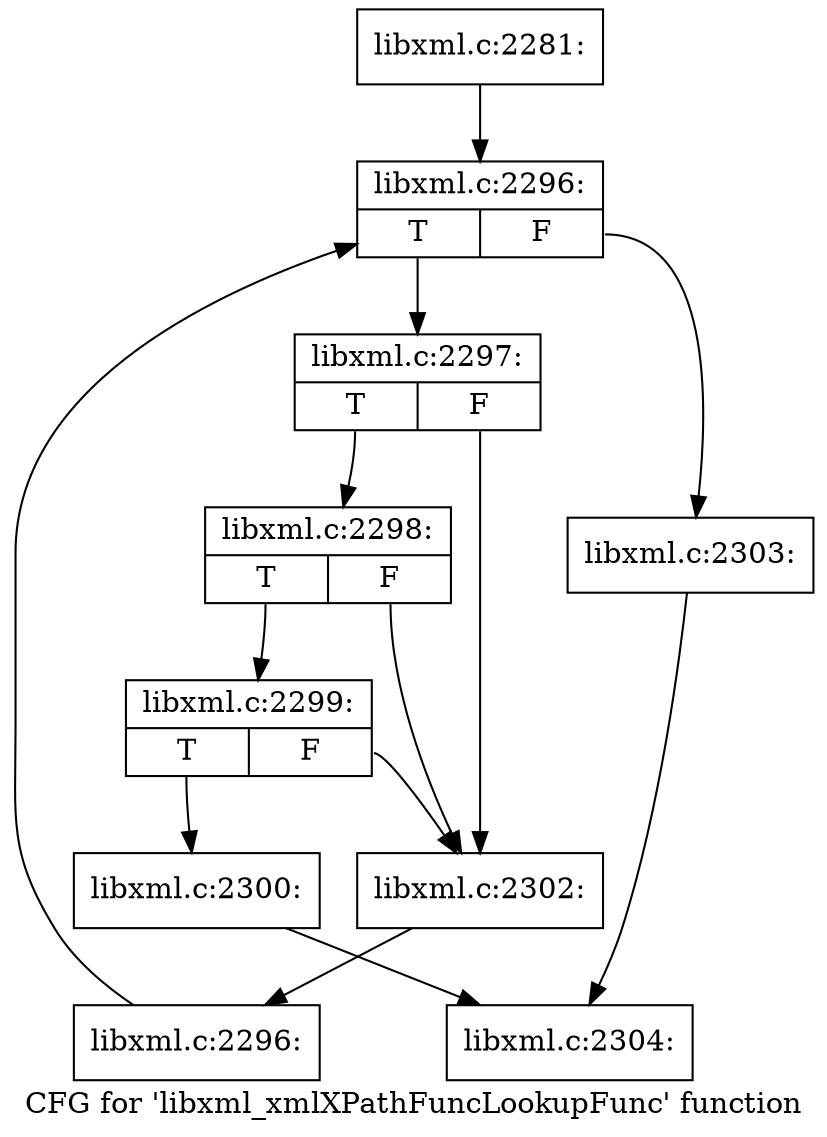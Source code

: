 digraph "CFG for 'libxml_xmlXPathFuncLookupFunc' function" {
	label="CFG for 'libxml_xmlXPathFuncLookupFunc' function";

	Node0x52c74e0 [shape=record,label="{libxml.c:2281:}"];
	Node0x52c74e0 -> Node0x54b64f0;
	Node0x54b64f0 [shape=record,label="{libxml.c:2296:|{<s0>T|<s1>F}}"];
	Node0x54b64f0:s0 -> Node0x54b67d0;
	Node0x54b64f0:s1 -> Node0x54b6350;
	Node0x54b67d0 [shape=record,label="{libxml.c:2297:|{<s0>T|<s1>F}}"];
	Node0x54b67d0:s0 -> Node0x54b6c90;
	Node0x54b67d0:s1 -> Node0x54b6bc0;
	Node0x54b6c90 [shape=record,label="{libxml.c:2298:|{<s0>T|<s1>F}}"];
	Node0x54b6c90:s0 -> Node0x54b6c10;
	Node0x54b6c90:s1 -> Node0x54b6bc0;
	Node0x54b6c10 [shape=record,label="{libxml.c:2299:|{<s0>T|<s1>F}}"];
	Node0x54b6c10:s0 -> Node0x54b6b70;
	Node0x54b6c10:s1 -> Node0x54b6bc0;
	Node0x54b6b70 [shape=record,label="{libxml.c:2300:}"];
	Node0x54b6b70 -> Node0x54b5780;
	Node0x54b6bc0 [shape=record,label="{libxml.c:2302:}"];
	Node0x54b6bc0 -> Node0x54b6740;
	Node0x54b6740 [shape=record,label="{libxml.c:2296:}"];
	Node0x54b6740 -> Node0x54b64f0;
	Node0x54b6350 [shape=record,label="{libxml.c:2303:}"];
	Node0x54b6350 -> Node0x54b5780;
	Node0x54b5780 [shape=record,label="{libxml.c:2304:}"];
}
